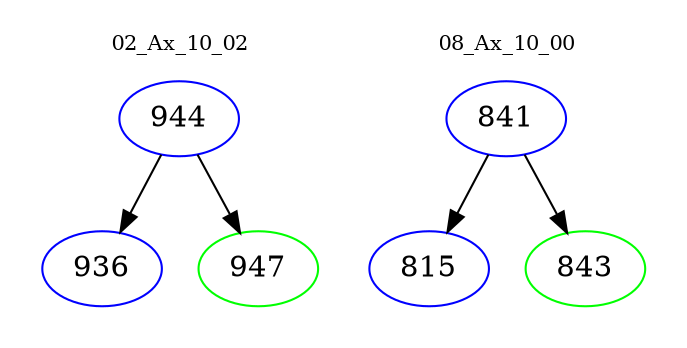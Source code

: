 digraph{
subgraph cluster_0 {
color = white
label = "02_Ax_10_02";
fontsize=10;
T0_944 [label="944", color="blue"]
T0_944 -> T0_936 [color="black"]
T0_936 [label="936", color="blue"]
T0_944 -> T0_947 [color="black"]
T0_947 [label="947", color="green"]
}
subgraph cluster_1 {
color = white
label = "08_Ax_10_00";
fontsize=10;
T1_841 [label="841", color="blue"]
T1_841 -> T1_815 [color="black"]
T1_815 [label="815", color="blue"]
T1_841 -> T1_843 [color="black"]
T1_843 [label="843", color="green"]
}
}
